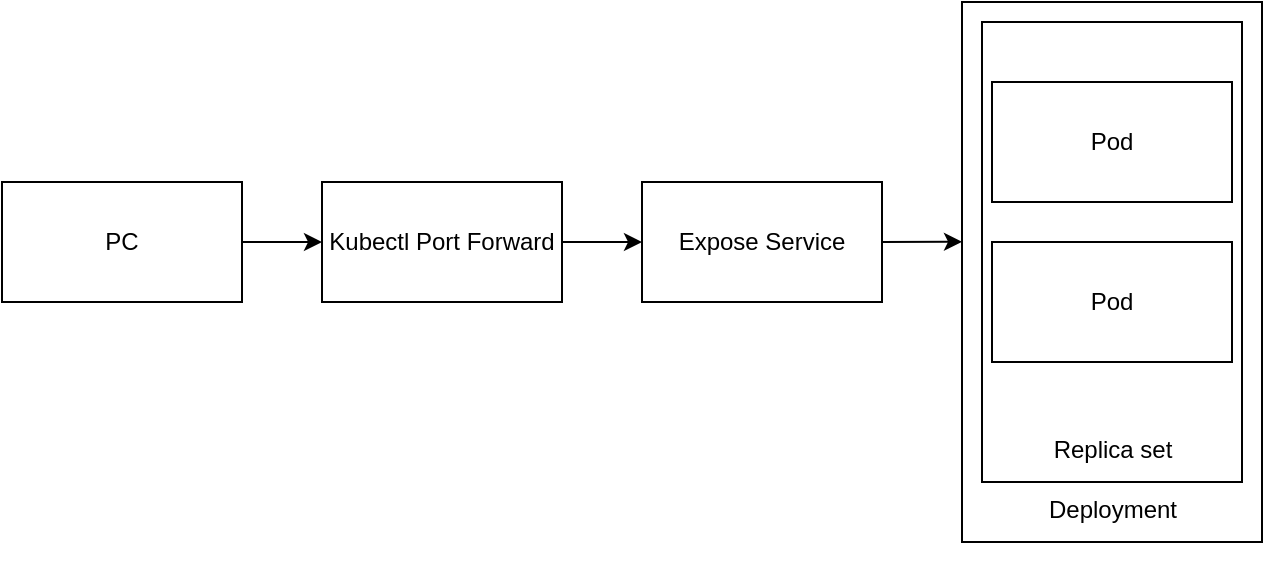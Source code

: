 <mxfile version="20.6.0" type="github">
  <diagram id="83tXiCfVoWJlDxzBxbVW" name="Страница 1">
    <mxGraphModel dx="1422" dy="786" grid="1" gridSize="10" guides="1" tooltips="1" connect="1" arrows="1" fold="1" page="1" pageScale="1" pageWidth="827" pageHeight="1169" math="0" shadow="0">
      <root>
        <mxCell id="0" />
        <mxCell id="1" parent="0" />
        <mxCell id="Xocvchc25zN1rxt91MTS-1" value="&lt;p style=&quot;line-height: 120%;&quot;&gt;&lt;br&gt;&lt;/p&gt;" style="rounded=0;whiteSpace=wrap;html=1;align=left;" parent="1" vertex="1">
          <mxGeometry x="580" y="160" width="150" height="270" as="geometry" />
        </mxCell>
        <mxCell id="Xocvchc25zN1rxt91MTS-2" value="&lt;p&gt;&lt;font style=&quot;font-size: 12px; font-weight: normal;&quot;&gt;Deployment&lt;/font&gt;&lt;/p&gt;" style="text;strokeColor=none;fillColor=none;html=1;fontSize=24;fontStyle=1;verticalAlign=middle;align=center;" parent="1" vertex="1">
          <mxGeometry x="605" y="390" width="100" height="40" as="geometry" />
        </mxCell>
        <mxCell id="Xocvchc25zN1rxt91MTS-3" value="" style="rounded=0;whiteSpace=wrap;html=1;fontSize=12;" parent="1" vertex="1">
          <mxGeometry x="590" y="170" width="130" height="230" as="geometry" />
        </mxCell>
        <mxCell id="Xocvchc25zN1rxt91MTS-4" value="&lt;span style=&quot;font-weight: normal;&quot;&gt;&lt;font style=&quot;font-size: 12px;&quot;&gt;Replica set&lt;/font&gt;&lt;/span&gt;" style="text;strokeColor=none;fillColor=none;html=1;fontSize=24;fontStyle=1;verticalAlign=middle;align=center;" parent="1" vertex="1">
          <mxGeometry x="605" y="360" width="100" height="40" as="geometry" />
        </mxCell>
        <mxCell id="Xocvchc25zN1rxt91MTS-5" value="Pod" style="rounded=0;whiteSpace=wrap;html=1;fontSize=12;" parent="1" vertex="1">
          <mxGeometry x="595" y="200" width="120" height="60" as="geometry" />
        </mxCell>
        <mxCell id="Xocvchc25zN1rxt91MTS-6" value="Pod" style="rounded=0;whiteSpace=wrap;html=1;fontSize=12;" parent="1" vertex="1">
          <mxGeometry x="595" y="280" width="120" height="60" as="geometry" />
        </mxCell>
        <mxCell id="Xocvchc25zN1rxt91MTS-7" value="Expose Service" style="rounded=0;whiteSpace=wrap;html=1;fontSize=12;" parent="1" vertex="1">
          <mxGeometry x="420" y="250" width="120" height="60" as="geometry" />
        </mxCell>
        <mxCell id="Xocvchc25zN1rxt91MTS-8" value="" style="endArrow=classic;html=1;rounded=0;fontSize=12;exitX=1;exitY=0.5;exitDx=0;exitDy=0;entryX=0;entryY=0.444;entryDx=0;entryDy=0;entryPerimeter=0;" parent="1" source="Xocvchc25zN1rxt91MTS-7" target="Xocvchc25zN1rxt91MTS-1" edge="1">
          <mxGeometry width="50" height="50" relative="1" as="geometry">
            <mxPoint x="490" y="370" as="sourcePoint" />
            <mxPoint x="540" y="320" as="targetPoint" />
          </mxGeometry>
        </mxCell>
        <mxCell id="Xocvchc25zN1rxt91MTS-9" value="Kubectl Port Forward" style="rounded=0;whiteSpace=wrap;html=1;fontSize=12;" parent="1" vertex="1">
          <mxGeometry x="260" y="250" width="120" height="60" as="geometry" />
        </mxCell>
        <mxCell id="Xocvchc25zN1rxt91MTS-10" value="" style="endArrow=classic;html=1;rounded=0;fontSize=12;exitX=1;exitY=0.5;exitDx=0;exitDy=0;entryX=0;entryY=0.5;entryDx=0;entryDy=0;" parent="1" source="Xocvchc25zN1rxt91MTS-9" target="Xocvchc25zN1rxt91MTS-7" edge="1">
          <mxGeometry width="50" height="50" relative="1" as="geometry">
            <mxPoint x="490" y="360" as="sourcePoint" />
            <mxPoint x="540" y="310" as="targetPoint" />
          </mxGeometry>
        </mxCell>
        <mxCell id="Xocvchc25zN1rxt91MTS-11" value="PC" style="rounded=0;whiteSpace=wrap;html=1;fontSize=12;" parent="1" vertex="1">
          <mxGeometry x="100" y="250" width="120" height="60" as="geometry" />
        </mxCell>
        <mxCell id="Xocvchc25zN1rxt91MTS-12" value="" style="endArrow=classic;html=1;rounded=0;fontSize=12;exitX=1;exitY=0.5;exitDx=0;exitDy=0;" parent="1" source="Xocvchc25zN1rxt91MTS-11" edge="1">
          <mxGeometry width="50" height="50" relative="1" as="geometry">
            <mxPoint x="490" y="360" as="sourcePoint" />
            <mxPoint x="260" y="280" as="targetPoint" />
          </mxGeometry>
        </mxCell>
      </root>
    </mxGraphModel>
  </diagram>
</mxfile>
